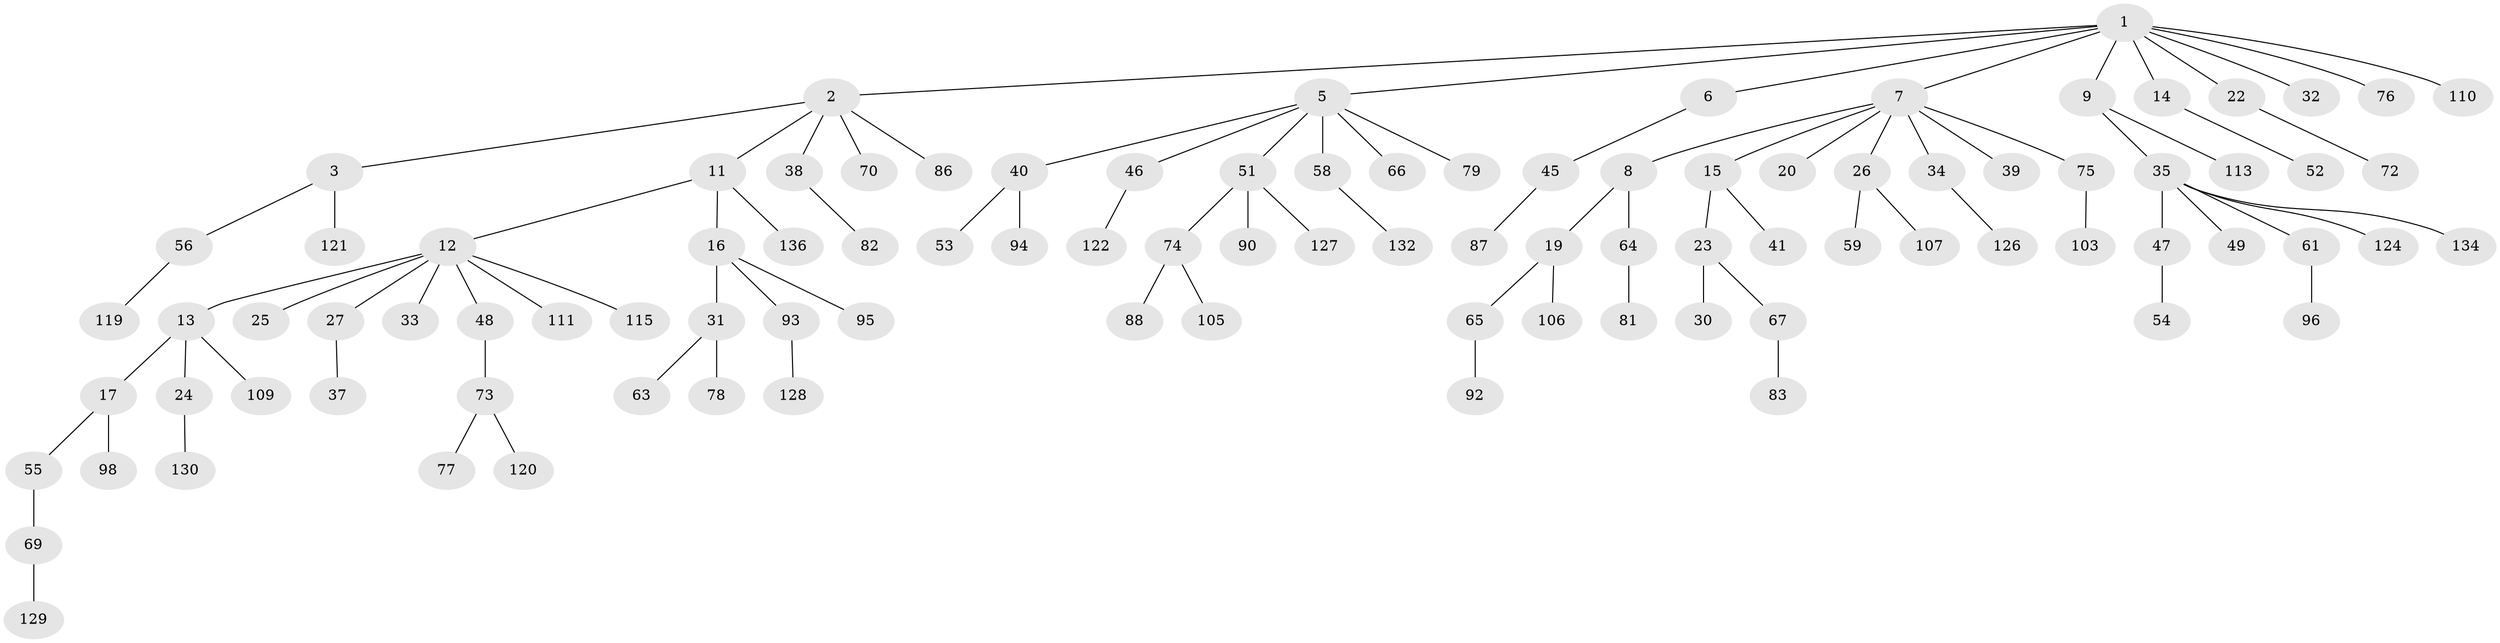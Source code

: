 // Generated by graph-tools (version 1.1) at 2025/24/03/03/25 07:24:06]
// undirected, 98 vertices, 97 edges
graph export_dot {
graph [start="1"]
  node [color=gray90,style=filled];
  1 [super="+4"];
  2 [super="+102"];
  3 [super="+44"];
  5 [super="+100"];
  6;
  7 [super="+10"];
  8;
  9 [super="+99"];
  11 [super="+21"];
  12 [super="+42"];
  13;
  14;
  15;
  16 [super="+18"];
  17 [super="+68"];
  19 [super="+28"];
  20;
  22 [super="+29"];
  23;
  24;
  25 [super="+71"];
  26 [super="+43"];
  27;
  30;
  31 [super="+60"];
  32;
  33;
  34 [super="+36"];
  35 [super="+50"];
  37;
  38;
  39;
  40 [super="+85"];
  41 [super="+84"];
  45 [super="+80"];
  46 [super="+91"];
  47;
  48;
  49;
  51 [super="+57"];
  52;
  53;
  54 [super="+108"];
  55 [super="+125"];
  56 [super="+62"];
  58 [super="+116"];
  59;
  61;
  63;
  64 [super="+123"];
  65 [super="+117"];
  66 [super="+104"];
  67;
  69;
  70;
  72;
  73 [super="+135"];
  74 [super="+89"];
  75;
  76 [super="+114"];
  77;
  78;
  79 [super="+131"];
  81;
  82;
  83 [super="+97"];
  86;
  87 [super="+101"];
  88;
  90;
  92;
  93 [super="+118"];
  94;
  95;
  96;
  98;
  103;
  105 [super="+112"];
  106;
  107;
  109 [super="+133"];
  110;
  111;
  113;
  115;
  119;
  120;
  121;
  122;
  124;
  126;
  127;
  128;
  129;
  130;
  132;
  134;
  136;
  1 -- 2;
  1 -- 6;
  1 -- 7;
  1 -- 9;
  1 -- 22;
  1 -- 110;
  1 -- 32;
  1 -- 5;
  1 -- 76;
  1 -- 14;
  2 -- 3;
  2 -- 11;
  2 -- 38;
  2 -- 70;
  2 -- 86;
  3 -- 56;
  3 -- 121;
  5 -- 40;
  5 -- 46;
  5 -- 51;
  5 -- 58;
  5 -- 66;
  5 -- 79;
  6 -- 45;
  7 -- 8;
  7 -- 20;
  7 -- 39;
  7 -- 34;
  7 -- 26;
  7 -- 75;
  7 -- 15;
  8 -- 19;
  8 -- 64;
  9 -- 35;
  9 -- 113;
  11 -- 12;
  11 -- 16;
  11 -- 136;
  12 -- 13;
  12 -- 25;
  12 -- 27;
  12 -- 33;
  12 -- 111;
  12 -- 48;
  12 -- 115;
  13 -- 17;
  13 -- 24;
  13 -- 109;
  14 -- 52;
  15 -- 23;
  15 -- 41;
  16 -- 31;
  16 -- 93;
  16 -- 95;
  17 -- 55;
  17 -- 98;
  19 -- 65;
  19 -- 106;
  22 -- 72;
  23 -- 30;
  23 -- 67;
  24 -- 130;
  26 -- 59;
  26 -- 107;
  27 -- 37;
  31 -- 63;
  31 -- 78;
  34 -- 126;
  35 -- 47;
  35 -- 49;
  35 -- 61;
  35 -- 124;
  35 -- 134;
  38 -- 82;
  40 -- 53;
  40 -- 94;
  45 -- 87;
  46 -- 122;
  47 -- 54;
  48 -- 73;
  51 -- 74;
  51 -- 90;
  51 -- 127;
  55 -- 69;
  56 -- 119;
  58 -- 132;
  61 -- 96;
  64 -- 81;
  65 -- 92;
  67 -- 83;
  69 -- 129;
  73 -- 77;
  73 -- 120;
  74 -- 88;
  74 -- 105;
  75 -- 103;
  93 -- 128;
}
